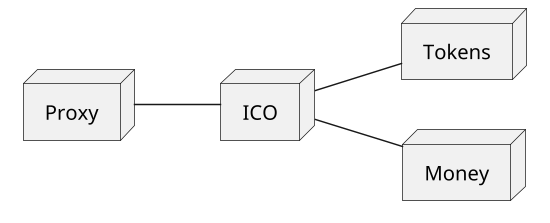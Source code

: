 @startuml
scale 550 width

left to right direction

node Proxy
node ICO
node Tokens
node Money

Proxy -- ICO
ICO -- Tokens
ICO -- Money
@enduml